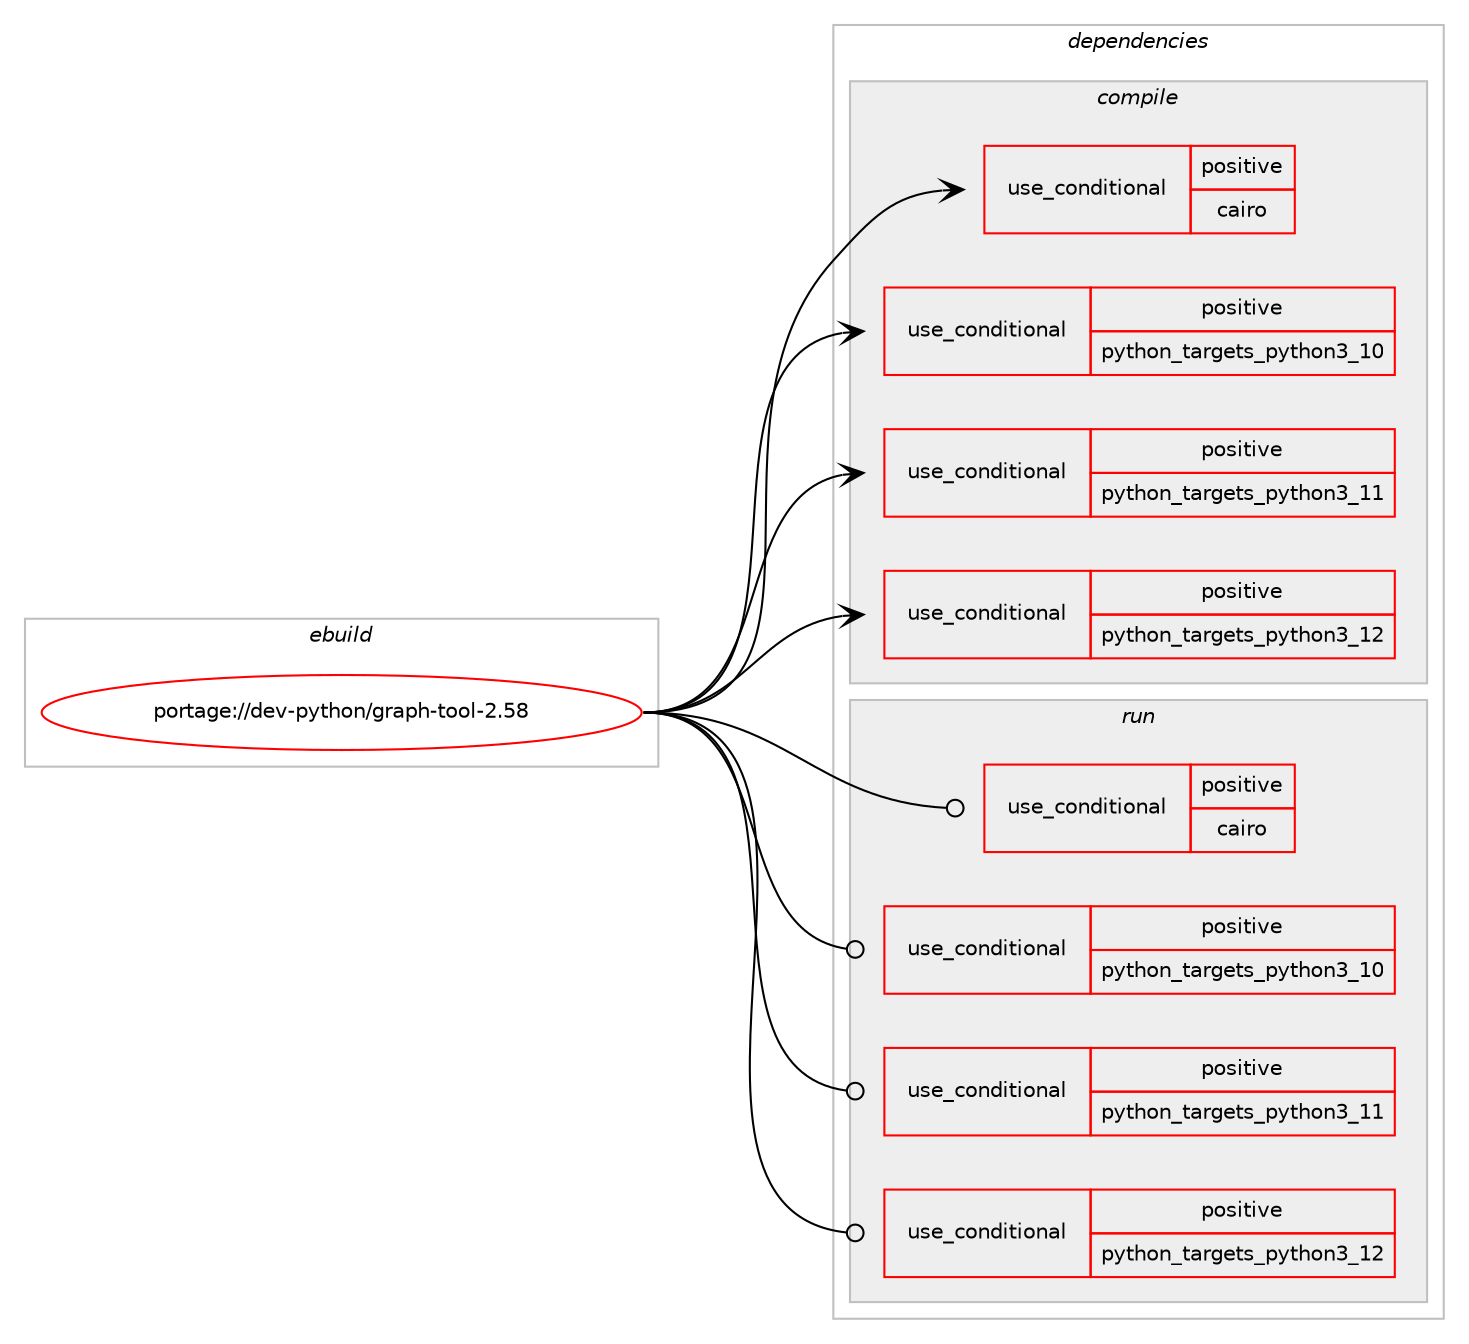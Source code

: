 digraph prolog {

# *************
# Graph options
# *************

newrank=true;
concentrate=true;
compound=true;
graph [rankdir=LR,fontname=Helvetica,fontsize=10,ranksep=1.5];#, ranksep=2.5, nodesep=0.2];
edge  [arrowhead=vee];
node  [fontname=Helvetica,fontsize=10];

# **********
# The ebuild
# **********

subgraph cluster_leftcol {
color=gray;
rank=same;
label=<<i>ebuild</i>>;
id [label="portage://dev-python/graph-tool-2.58", color=red, width=4, href="../dev-python/graph-tool-2.58.svg"];
}

# ****************
# The dependencies
# ****************

subgraph cluster_midcol {
color=gray;
label=<<i>dependencies</i>>;
subgraph cluster_compile {
fillcolor="#eeeeee";
style=filled;
label=<<i>compile</i>>;
subgraph cond32195 {
dependency73889 [label=<<TABLE BORDER="0" CELLBORDER="1" CELLSPACING="0" CELLPADDING="4"><TR><TD ROWSPAN="3" CELLPADDING="10">use_conditional</TD></TR><TR><TD>positive</TD></TR><TR><TD>cairo</TD></TR></TABLE>>, shape=none, color=red];
# *** BEGIN UNKNOWN DEPENDENCY TYPE (TODO) ***
# dependency73889 -> package_dependency(portage://dev-python/graph-tool-2.58,install,no,dev-cpp,cairomm,none,[,,],[slot(0)],[])
# *** END UNKNOWN DEPENDENCY TYPE (TODO) ***

# *** BEGIN UNKNOWN DEPENDENCY TYPE (TODO) ***
# dependency73889 -> package_dependency(portage://dev-python/graph-tool-2.58,install,no,dev-python,pycairo,none,[,,],[],[use(optenable(python_targets_python3_10),negative),use(optenable(python_targets_python3_11),negative),use(optenable(python_targets_python3_12),negative)])
# *** END UNKNOWN DEPENDENCY TYPE (TODO) ***

# *** BEGIN UNKNOWN DEPENDENCY TYPE (TODO) ***
# dependency73889 -> package_dependency(portage://dev-python/graph-tool-2.58,install,no,x11-libs,cairo,none,[,,],[],[use(enable(X),none)])
# *** END UNKNOWN DEPENDENCY TYPE (TODO) ***

}
id:e -> dependency73889:w [weight=20,style="solid",arrowhead="vee"];
subgraph cond32196 {
dependency73890 [label=<<TABLE BORDER="0" CELLBORDER="1" CELLSPACING="0" CELLPADDING="4"><TR><TD ROWSPAN="3" CELLPADDING="10">use_conditional</TD></TR><TR><TD>positive</TD></TR><TR><TD>python_targets_python3_10</TD></TR></TABLE>>, shape=none, color=red];
# *** BEGIN UNKNOWN DEPENDENCY TYPE (TODO) ***
# dependency73890 -> package_dependency(portage://dev-python/graph-tool-2.58,install,no,dev-lang,python,none,[,,],[slot(3.10)],[])
# *** END UNKNOWN DEPENDENCY TYPE (TODO) ***

}
id:e -> dependency73890:w [weight=20,style="solid",arrowhead="vee"];
subgraph cond32197 {
dependency73891 [label=<<TABLE BORDER="0" CELLBORDER="1" CELLSPACING="0" CELLPADDING="4"><TR><TD ROWSPAN="3" CELLPADDING="10">use_conditional</TD></TR><TR><TD>positive</TD></TR><TR><TD>python_targets_python3_11</TD></TR></TABLE>>, shape=none, color=red];
# *** BEGIN UNKNOWN DEPENDENCY TYPE (TODO) ***
# dependency73891 -> package_dependency(portage://dev-python/graph-tool-2.58,install,no,dev-lang,python,none,[,,],[slot(3.11)],[])
# *** END UNKNOWN DEPENDENCY TYPE (TODO) ***

}
id:e -> dependency73891:w [weight=20,style="solid",arrowhead="vee"];
subgraph cond32198 {
dependency73892 [label=<<TABLE BORDER="0" CELLBORDER="1" CELLSPACING="0" CELLPADDING="4"><TR><TD ROWSPAN="3" CELLPADDING="10">use_conditional</TD></TR><TR><TD>positive</TD></TR><TR><TD>python_targets_python3_12</TD></TR></TABLE>>, shape=none, color=red];
# *** BEGIN UNKNOWN DEPENDENCY TYPE (TODO) ***
# dependency73892 -> package_dependency(portage://dev-python/graph-tool-2.58,install,no,dev-lang,python,none,[,,],[slot(3.12)],[])
# *** END UNKNOWN DEPENDENCY TYPE (TODO) ***

}
id:e -> dependency73892:w [weight=20,style="solid",arrowhead="vee"];
# *** BEGIN UNKNOWN DEPENDENCY TYPE (TODO) ***
# id -> package_dependency(portage://dev-python/graph-tool-2.58,install,no,dev-cpp,sparsehash,none,[,,],[],[])
# *** END UNKNOWN DEPENDENCY TYPE (TODO) ***

# *** BEGIN UNKNOWN DEPENDENCY TYPE (TODO) ***
# id -> package_dependency(portage://dev-python/graph-tool-2.58,install,no,dev-libs,boost,none,[,,],any_same_slot,[use(enable(context),none),use(enable(python),none),use(optenable(python_targets_python3_10),negative),use(optenable(python_targets_python3_11),negative),use(optenable(python_targets_python3_12),negative)])
# *** END UNKNOWN DEPENDENCY TYPE (TODO) ***

# *** BEGIN UNKNOWN DEPENDENCY TYPE (TODO) ***
# id -> package_dependency(portage://dev-python/graph-tool-2.58,install,no,dev-libs,expat,none,[,,],[],[])
# *** END UNKNOWN DEPENDENCY TYPE (TODO) ***

# *** BEGIN UNKNOWN DEPENDENCY TYPE (TODO) ***
# id -> package_dependency(portage://dev-python/graph-tool-2.58,install,no,dev-python,matplotlib,none,[,,],[],[use(optenable(python_targets_python3_10),negative),use(optenable(python_targets_python3_11),negative),use(optenable(python_targets_python3_12),negative)])
# *** END UNKNOWN DEPENDENCY TYPE (TODO) ***

# *** BEGIN UNKNOWN DEPENDENCY TYPE (TODO) ***
# id -> package_dependency(portage://dev-python/graph-tool-2.58,install,no,dev-python,numpy,none,[,,],[],[use(optenable(python_targets_python3_10),negative),use(optenable(python_targets_python3_11),negative),use(optenable(python_targets_python3_12),negative)])
# *** END UNKNOWN DEPENDENCY TYPE (TODO) ***

# *** BEGIN UNKNOWN DEPENDENCY TYPE (TODO) ***
# id -> package_dependency(portage://dev-python/graph-tool-2.58,install,no,dev-python,scipy,none,[,,],[],[use(optenable(python_targets_python3_10),negative),use(optenable(python_targets_python3_11),negative),use(optenable(python_targets_python3_12),negative)])
# *** END UNKNOWN DEPENDENCY TYPE (TODO) ***

# *** BEGIN UNKNOWN DEPENDENCY TYPE (TODO) ***
# id -> package_dependency(portage://dev-python/graph-tool-2.58,install,no,sci-mathematics,cgal,none,[,,],any_same_slot,[])
# *** END UNKNOWN DEPENDENCY TYPE (TODO) ***

}
subgraph cluster_compileandrun {
fillcolor="#eeeeee";
style=filled;
label=<<i>compile and run</i>>;
}
subgraph cluster_run {
fillcolor="#eeeeee";
style=filled;
label=<<i>run</i>>;
subgraph cond32199 {
dependency73893 [label=<<TABLE BORDER="0" CELLBORDER="1" CELLSPACING="0" CELLPADDING="4"><TR><TD ROWSPAN="3" CELLPADDING="10">use_conditional</TD></TR><TR><TD>positive</TD></TR><TR><TD>cairo</TD></TR></TABLE>>, shape=none, color=red];
# *** BEGIN UNKNOWN DEPENDENCY TYPE (TODO) ***
# dependency73893 -> package_dependency(portage://dev-python/graph-tool-2.58,run,no,dev-cpp,cairomm,none,[,,],[slot(0)],[])
# *** END UNKNOWN DEPENDENCY TYPE (TODO) ***

# *** BEGIN UNKNOWN DEPENDENCY TYPE (TODO) ***
# dependency73893 -> package_dependency(portage://dev-python/graph-tool-2.58,run,no,dev-python,pycairo,none,[,,],[],[use(optenable(python_targets_python3_10),negative),use(optenable(python_targets_python3_11),negative),use(optenable(python_targets_python3_12),negative)])
# *** END UNKNOWN DEPENDENCY TYPE (TODO) ***

# *** BEGIN UNKNOWN DEPENDENCY TYPE (TODO) ***
# dependency73893 -> package_dependency(portage://dev-python/graph-tool-2.58,run,no,x11-libs,cairo,none,[,,],[],[use(enable(X),none)])
# *** END UNKNOWN DEPENDENCY TYPE (TODO) ***

}
id:e -> dependency73893:w [weight=20,style="solid",arrowhead="odot"];
subgraph cond32200 {
dependency73894 [label=<<TABLE BORDER="0" CELLBORDER="1" CELLSPACING="0" CELLPADDING="4"><TR><TD ROWSPAN="3" CELLPADDING="10">use_conditional</TD></TR><TR><TD>positive</TD></TR><TR><TD>python_targets_python3_10</TD></TR></TABLE>>, shape=none, color=red];
# *** BEGIN UNKNOWN DEPENDENCY TYPE (TODO) ***
# dependency73894 -> package_dependency(portage://dev-python/graph-tool-2.58,run,no,dev-lang,python,none,[,,],[slot(3.10)],[])
# *** END UNKNOWN DEPENDENCY TYPE (TODO) ***

}
id:e -> dependency73894:w [weight=20,style="solid",arrowhead="odot"];
subgraph cond32201 {
dependency73895 [label=<<TABLE BORDER="0" CELLBORDER="1" CELLSPACING="0" CELLPADDING="4"><TR><TD ROWSPAN="3" CELLPADDING="10">use_conditional</TD></TR><TR><TD>positive</TD></TR><TR><TD>python_targets_python3_11</TD></TR></TABLE>>, shape=none, color=red];
# *** BEGIN UNKNOWN DEPENDENCY TYPE (TODO) ***
# dependency73895 -> package_dependency(portage://dev-python/graph-tool-2.58,run,no,dev-lang,python,none,[,,],[slot(3.11)],[])
# *** END UNKNOWN DEPENDENCY TYPE (TODO) ***

}
id:e -> dependency73895:w [weight=20,style="solid",arrowhead="odot"];
subgraph cond32202 {
dependency73896 [label=<<TABLE BORDER="0" CELLBORDER="1" CELLSPACING="0" CELLPADDING="4"><TR><TD ROWSPAN="3" CELLPADDING="10">use_conditional</TD></TR><TR><TD>positive</TD></TR><TR><TD>python_targets_python3_12</TD></TR></TABLE>>, shape=none, color=red];
# *** BEGIN UNKNOWN DEPENDENCY TYPE (TODO) ***
# dependency73896 -> package_dependency(portage://dev-python/graph-tool-2.58,run,no,dev-lang,python,none,[,,],[slot(3.12)],[])
# *** END UNKNOWN DEPENDENCY TYPE (TODO) ***

}
id:e -> dependency73896:w [weight=20,style="solid",arrowhead="odot"];
# *** BEGIN UNKNOWN DEPENDENCY TYPE (TODO) ***
# id -> package_dependency(portage://dev-python/graph-tool-2.58,run,no,dev-libs,boost,none,[,,],any_same_slot,[use(enable(context),none),use(enable(python),none),use(optenable(python_targets_python3_10),negative),use(optenable(python_targets_python3_11),negative),use(optenable(python_targets_python3_12),negative)])
# *** END UNKNOWN DEPENDENCY TYPE (TODO) ***

# *** BEGIN UNKNOWN DEPENDENCY TYPE (TODO) ***
# id -> package_dependency(portage://dev-python/graph-tool-2.58,run,no,dev-libs,expat,none,[,,],[],[])
# *** END UNKNOWN DEPENDENCY TYPE (TODO) ***

# *** BEGIN UNKNOWN DEPENDENCY TYPE (TODO) ***
# id -> package_dependency(portage://dev-python/graph-tool-2.58,run,no,dev-python,matplotlib,none,[,,],[],[use(optenable(python_targets_python3_10),negative),use(optenable(python_targets_python3_11),negative),use(optenable(python_targets_python3_12),negative)])
# *** END UNKNOWN DEPENDENCY TYPE (TODO) ***

# *** BEGIN UNKNOWN DEPENDENCY TYPE (TODO) ***
# id -> package_dependency(portage://dev-python/graph-tool-2.58,run,no,dev-python,numpy,none,[,,],[],[use(optenable(python_targets_python3_10),negative),use(optenable(python_targets_python3_11),negative),use(optenable(python_targets_python3_12),negative)])
# *** END UNKNOWN DEPENDENCY TYPE (TODO) ***

# *** BEGIN UNKNOWN DEPENDENCY TYPE (TODO) ***
# id -> package_dependency(portage://dev-python/graph-tool-2.58,run,no,dev-python,scipy,none,[,,],[],[use(optenable(python_targets_python3_10),negative),use(optenable(python_targets_python3_11),negative),use(optenable(python_targets_python3_12),negative)])
# *** END UNKNOWN DEPENDENCY TYPE (TODO) ***

# *** BEGIN UNKNOWN DEPENDENCY TYPE (TODO) ***
# id -> package_dependency(portage://dev-python/graph-tool-2.58,run,no,sci-mathematics,cgal,none,[,,],any_same_slot,[])
# *** END UNKNOWN DEPENDENCY TYPE (TODO) ***

}
}

# **************
# The candidates
# **************

subgraph cluster_choices {
rank=same;
color=gray;
label=<<i>candidates</i>>;

}

}
